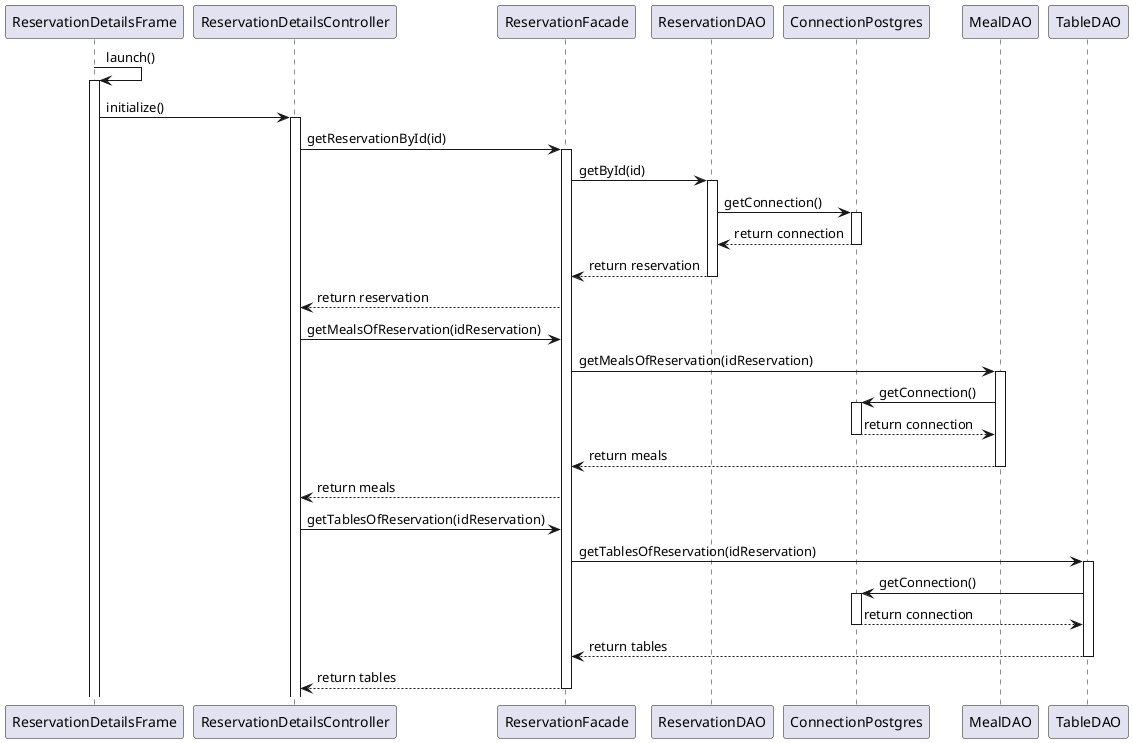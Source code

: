 @startuml
'https://plantuml.com/sequence-diagram

ReservationDetailsFrame -> ReservationDetailsFrame : launch()
activate ReservationDetailsFrame

ReservationDetailsFrame -> ReservationDetailsController : initialize()
activate ReservationDetailsController

ReservationDetailsController -> ReservationFacade : getReservationById(id)
activate ReservationFacade

ReservationFacade -> ReservationDAO : getById(id)
activate ReservationDAO

ReservationDAO -> ConnectionPostgres : getConnection()
activate ConnectionPostgres

ConnectionPostgres --> ReservationDAO : return connection
deactivate ConnectionPostgres

ReservationDAO --> ReservationFacade : return reservation
deactivate ReservationDAO

ReservationFacade --> ReservationDetailsController : return reservation

ReservationDetailsController -> ReservationFacade : getMealsOfReservation(idReservation)

ReservationFacade -> MealDAO : getMealsOfReservation(idReservation)
activate MealDAO

MealDAO -> ConnectionPostgres : getConnection()
activate ConnectionPostgres

ConnectionPostgres --> MealDAO : return connection
deactivate ConnectionPostgres

MealDAO --> ReservationFacade : return meals
deactivate MealDAO

ReservationFacade --> ReservationDetailsController : return meals

ReservationDetailsController -> ReservationFacade : getTablesOfReservation(idReservation)

ReservationFacade -> TableDAO : getTablesOfReservation(idReservation)
activate TableDAO

TableDAO -> ConnectionPostgres : getConnection()
activate ConnectionPostgres

ConnectionPostgres --> TableDAO : return connection
deactivate ConnectionPostgres

TableDAO --> ReservationFacade : return tables
deactivate TableDAO

ReservationFacade --> ReservationDetailsController : return tables
deactivate ReservationFacade




@enduml